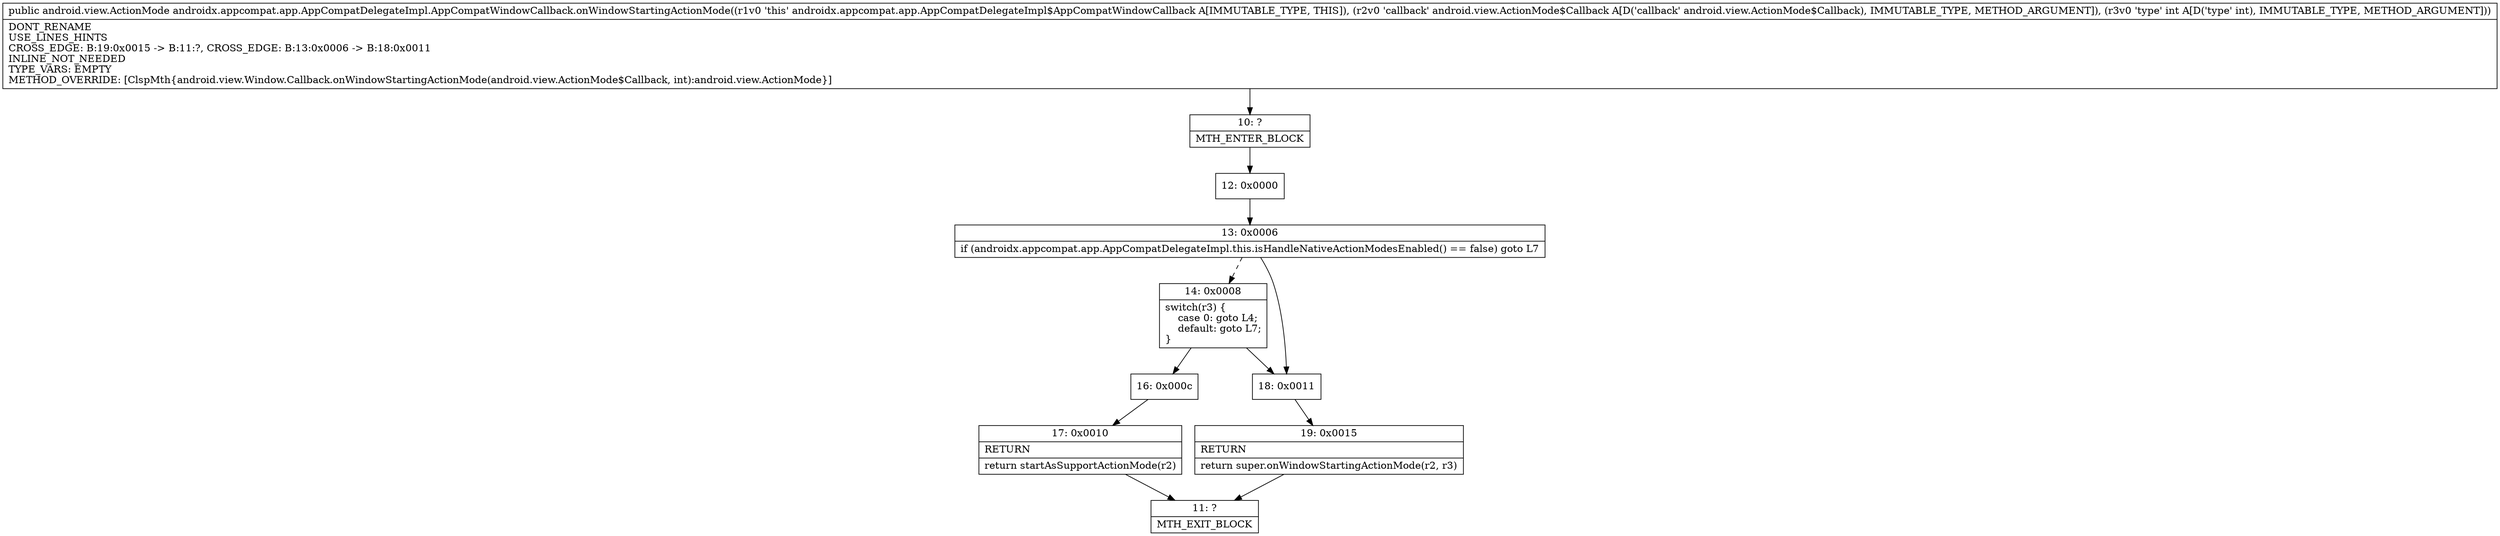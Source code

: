 digraph "CFG forandroidx.appcompat.app.AppCompatDelegateImpl.AppCompatWindowCallback.onWindowStartingActionMode(Landroid\/view\/ActionMode$Callback;I)Landroid\/view\/ActionMode;" {
Node_10 [shape=record,label="{10\:\ ?|MTH_ENTER_BLOCK\l}"];
Node_12 [shape=record,label="{12\:\ 0x0000}"];
Node_13 [shape=record,label="{13\:\ 0x0006|if (androidx.appcompat.app.AppCompatDelegateImpl.this.isHandleNativeActionModesEnabled() == false) goto L7\l}"];
Node_14 [shape=record,label="{14\:\ 0x0008|switch(r3) \{\l    case 0: goto L4;\l    default: goto L7;\l\}\l}"];
Node_16 [shape=record,label="{16\:\ 0x000c}"];
Node_17 [shape=record,label="{17\:\ 0x0010|RETURN\l|return startAsSupportActionMode(r2)\l}"];
Node_11 [shape=record,label="{11\:\ ?|MTH_EXIT_BLOCK\l}"];
Node_18 [shape=record,label="{18\:\ 0x0011}"];
Node_19 [shape=record,label="{19\:\ 0x0015|RETURN\l|return super.onWindowStartingActionMode(r2, r3)\l}"];
MethodNode[shape=record,label="{public android.view.ActionMode androidx.appcompat.app.AppCompatDelegateImpl.AppCompatWindowCallback.onWindowStartingActionMode((r1v0 'this' androidx.appcompat.app.AppCompatDelegateImpl$AppCompatWindowCallback A[IMMUTABLE_TYPE, THIS]), (r2v0 'callback' android.view.ActionMode$Callback A[D('callback' android.view.ActionMode$Callback), IMMUTABLE_TYPE, METHOD_ARGUMENT]), (r3v0 'type' int A[D('type' int), IMMUTABLE_TYPE, METHOD_ARGUMENT]))  | DONT_RENAME\lUSE_LINES_HINTS\lCROSS_EDGE: B:19:0x0015 \-\> B:11:?, CROSS_EDGE: B:13:0x0006 \-\> B:18:0x0011\lINLINE_NOT_NEEDED\lTYPE_VARS: EMPTY\lMETHOD_OVERRIDE: [ClspMth\{android.view.Window.Callback.onWindowStartingActionMode(android.view.ActionMode$Callback, int):android.view.ActionMode\}]\l}"];
MethodNode -> Node_10;Node_10 -> Node_12;
Node_12 -> Node_13;
Node_13 -> Node_14[style=dashed];
Node_13 -> Node_18;
Node_14 -> Node_16;
Node_14 -> Node_18;
Node_16 -> Node_17;
Node_17 -> Node_11;
Node_18 -> Node_19;
Node_19 -> Node_11;
}

